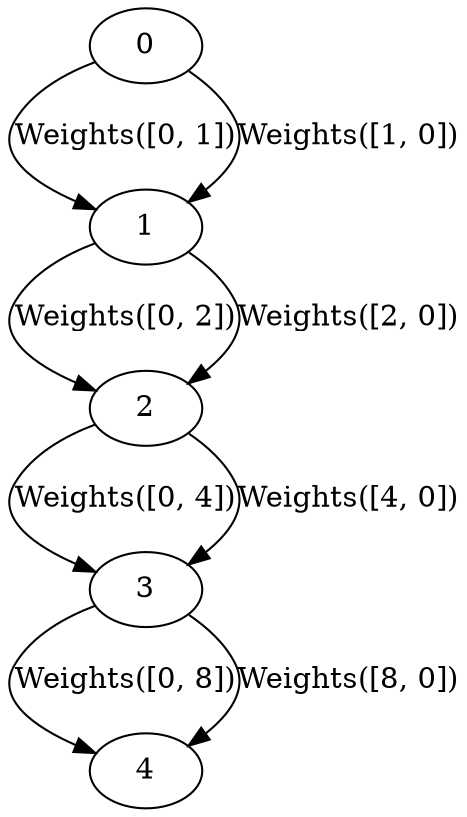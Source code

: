 digraph {
    0 [ ]
    1 [ ]
    2 [ ]
    3 [ ]
    4 [ ]
    0 -> 1 [ label = "Weights([0, 1])" ]
    0 -> 1 [ label = "Weights([1, 0])" ]
    1 -> 2 [ label = "Weights([0, 2])" ]
    1 -> 2 [ label = "Weights([2, 0])" ]
    2 -> 3 [ label = "Weights([0, 4])" ]
    2 -> 3 [ label = "Weights([4, 0])" ]
    3 -> 4 [ label = "Weights([0, 8])" ]
    3 -> 4 [ label = "Weights([8, 0])" ]
}

